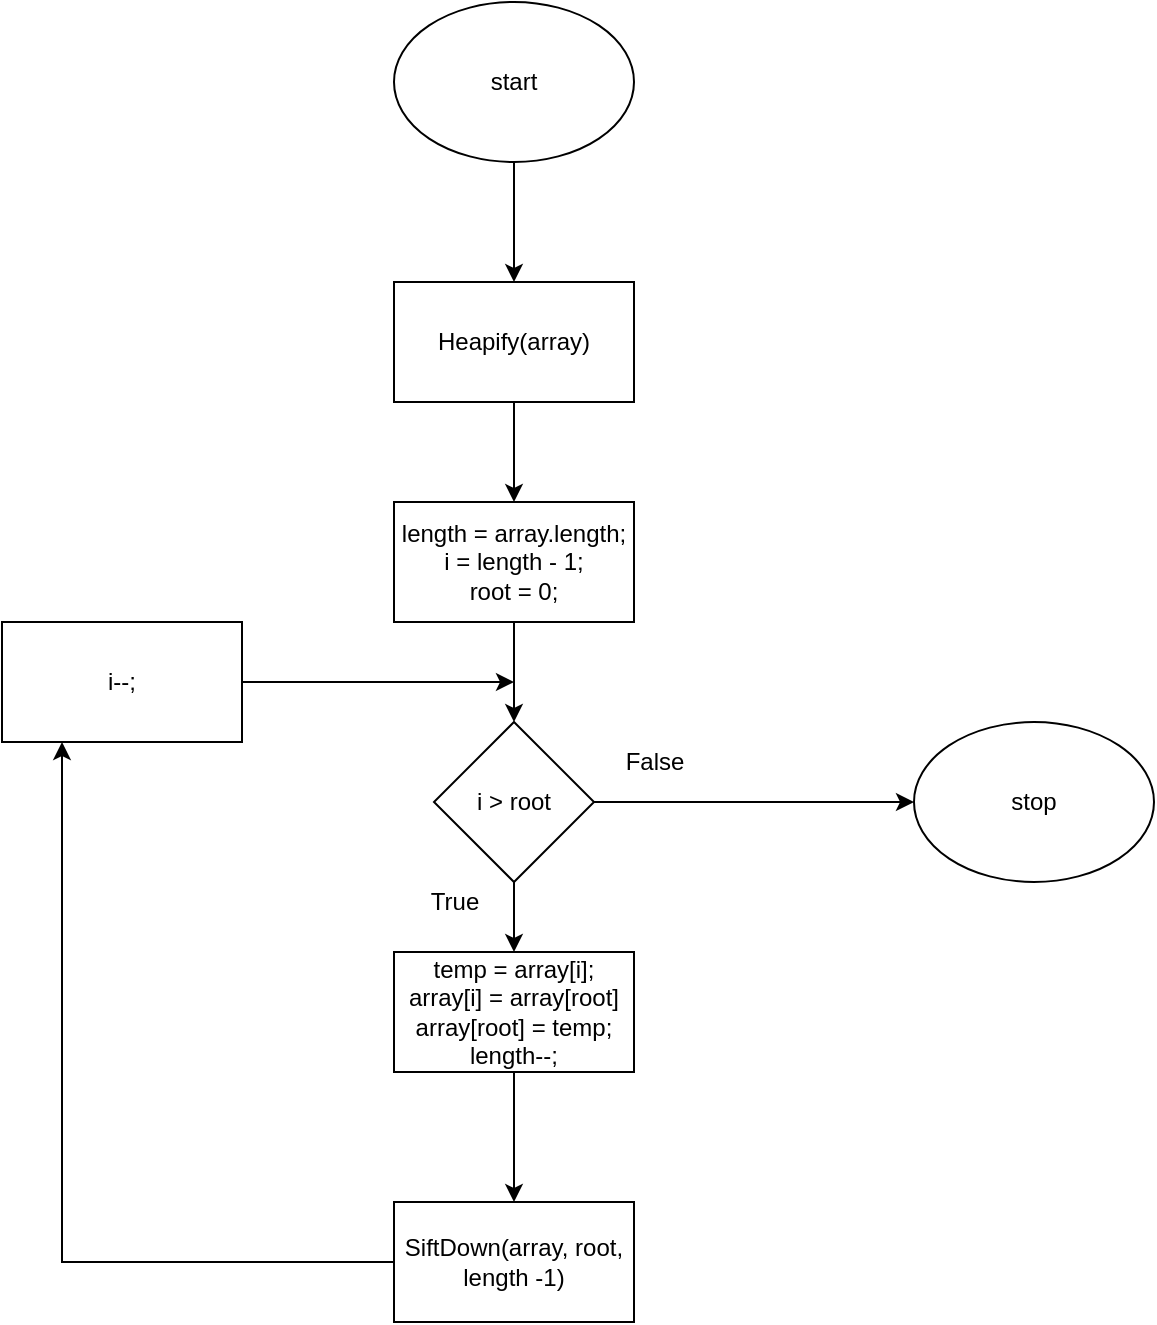 <mxfile version="14.6.1" type="device"><diagram id="D_GFgqAIxp1KtoXFN4_Y" name="Page-1"><mxGraphModel dx="2234" dy="2100" grid="1" gridSize="10" guides="1" tooltips="1" connect="1" arrows="1" fold="1" page="1" pageScale="1" pageWidth="827" pageHeight="1169" math="0" shadow="0"><root><mxCell id="0"/><mxCell id="1" parent="0"/><mxCell id="cy-tkis3peoD6HbruX_2-56" value="" style="edgeStyle=orthogonalEdgeStyle;rounded=0;orthogonalLoop=1;jettySize=auto;html=1;" edge="1" parent="1" source="cy-tkis3peoD6HbruX_2-57" target="cy-tkis3peoD6HbruX_2-60"><mxGeometry relative="1" as="geometry"/></mxCell><mxCell id="cy-tkis3peoD6HbruX_2-57" value="start" style="ellipse;whiteSpace=wrap;html=1;" vertex="1" parent="1"><mxGeometry x="610" y="330" width="120" height="80" as="geometry"/></mxCell><mxCell id="cy-tkis3peoD6HbruX_2-58" value="stop" style="ellipse;whiteSpace=wrap;html=1;" vertex="1" parent="1"><mxGeometry x="870" y="690" width="120" height="80" as="geometry"/></mxCell><mxCell id="cy-tkis3peoD6HbruX_2-59" value="" style="edgeStyle=orthogonalEdgeStyle;rounded=0;orthogonalLoop=1;jettySize=auto;html=1;" edge="1" parent="1" source="cy-tkis3peoD6HbruX_2-60" target="cy-tkis3peoD6HbruX_2-62"><mxGeometry relative="1" as="geometry"/></mxCell><mxCell id="cy-tkis3peoD6HbruX_2-60" value="Heapify(array)" style="rounded=0;whiteSpace=wrap;html=1;" vertex="1" parent="1"><mxGeometry x="610" y="470" width="120" height="60" as="geometry"/></mxCell><mxCell id="cy-tkis3peoD6HbruX_2-61" value="" style="edgeStyle=orthogonalEdgeStyle;rounded=0;orthogonalLoop=1;jettySize=auto;html=1;" edge="1" parent="1" source="cy-tkis3peoD6HbruX_2-62" target="cy-tkis3peoD6HbruX_2-65"><mxGeometry relative="1" as="geometry"/></mxCell><mxCell id="cy-tkis3peoD6HbruX_2-62" value="length = array.length;&lt;br&gt;i = length - 1;&lt;br&gt;root = 0;" style="rounded=0;whiteSpace=wrap;html=1;" vertex="1" parent="1"><mxGeometry x="610" y="580" width="120" height="60" as="geometry"/></mxCell><mxCell id="cy-tkis3peoD6HbruX_2-63" value="" style="edgeStyle=orthogonalEdgeStyle;rounded=0;orthogonalLoop=1;jettySize=auto;html=1;" edge="1" parent="1" source="cy-tkis3peoD6HbruX_2-65" target="cy-tkis3peoD6HbruX_2-67"><mxGeometry relative="1" as="geometry"/></mxCell><mxCell id="cy-tkis3peoD6HbruX_2-64" style="edgeStyle=orthogonalEdgeStyle;rounded=0;orthogonalLoop=1;jettySize=auto;html=1;" edge="1" parent="1" source="cy-tkis3peoD6HbruX_2-65" target="cy-tkis3peoD6HbruX_2-58"><mxGeometry relative="1" as="geometry"/></mxCell><mxCell id="cy-tkis3peoD6HbruX_2-65" value="i &amp;gt; root" style="rhombus;whiteSpace=wrap;html=1;" vertex="1" parent="1"><mxGeometry x="630" y="690" width="80" height="80" as="geometry"/></mxCell><mxCell id="cy-tkis3peoD6HbruX_2-66" value="" style="edgeStyle=orthogonalEdgeStyle;rounded=0;orthogonalLoop=1;jettySize=auto;html=1;" edge="1" parent="1" source="cy-tkis3peoD6HbruX_2-67" target="cy-tkis3peoD6HbruX_2-69"><mxGeometry relative="1" as="geometry"/></mxCell><mxCell id="cy-tkis3peoD6HbruX_2-67" value="temp = array[i];&lt;br&gt;array[i] = array[root]&lt;br&gt;array[root] = temp;&lt;br&gt;length--;" style="rounded=0;whiteSpace=wrap;html=1;" vertex="1" parent="1"><mxGeometry x="610" y="805" width="120" height="60" as="geometry"/></mxCell><mxCell id="cy-tkis3peoD6HbruX_2-68" style="edgeStyle=orthogonalEdgeStyle;rounded=0;orthogonalLoop=1;jettySize=auto;html=1;entryX=0.25;entryY=1;entryDx=0;entryDy=0;" edge="1" parent="1" source="cy-tkis3peoD6HbruX_2-69" target="cy-tkis3peoD6HbruX_2-71"><mxGeometry relative="1" as="geometry"/></mxCell><mxCell id="cy-tkis3peoD6HbruX_2-69" value="SiftDown(array, root, length -1)" style="rounded=0;whiteSpace=wrap;html=1;" vertex="1" parent="1"><mxGeometry x="610" y="930" width="120" height="60" as="geometry"/></mxCell><mxCell id="cy-tkis3peoD6HbruX_2-70" style="edgeStyle=orthogonalEdgeStyle;rounded=0;orthogonalLoop=1;jettySize=auto;html=1;" edge="1" parent="1" source="cy-tkis3peoD6HbruX_2-71"><mxGeometry relative="1" as="geometry"><mxPoint x="670" y="670" as="targetPoint"/></mxGeometry></mxCell><mxCell id="cy-tkis3peoD6HbruX_2-71" value="i--;" style="rounded=0;whiteSpace=wrap;html=1;" vertex="1" parent="1"><mxGeometry x="414" y="640" width="120" height="60" as="geometry"/></mxCell><mxCell id="cy-tkis3peoD6HbruX_2-72" value="True" style="text;html=1;align=center;verticalAlign=middle;resizable=0;points=[];autosize=1;" vertex="1" parent="1"><mxGeometry x="620" y="770" width="40" height="20" as="geometry"/></mxCell><mxCell id="cy-tkis3peoD6HbruX_2-73" value="False" style="text;html=1;align=center;verticalAlign=middle;resizable=0;points=[];autosize=1;" vertex="1" parent="1"><mxGeometry x="720" y="700" width="40" height="20" as="geometry"/></mxCell></root></mxGraphModel></diagram></mxfile>
